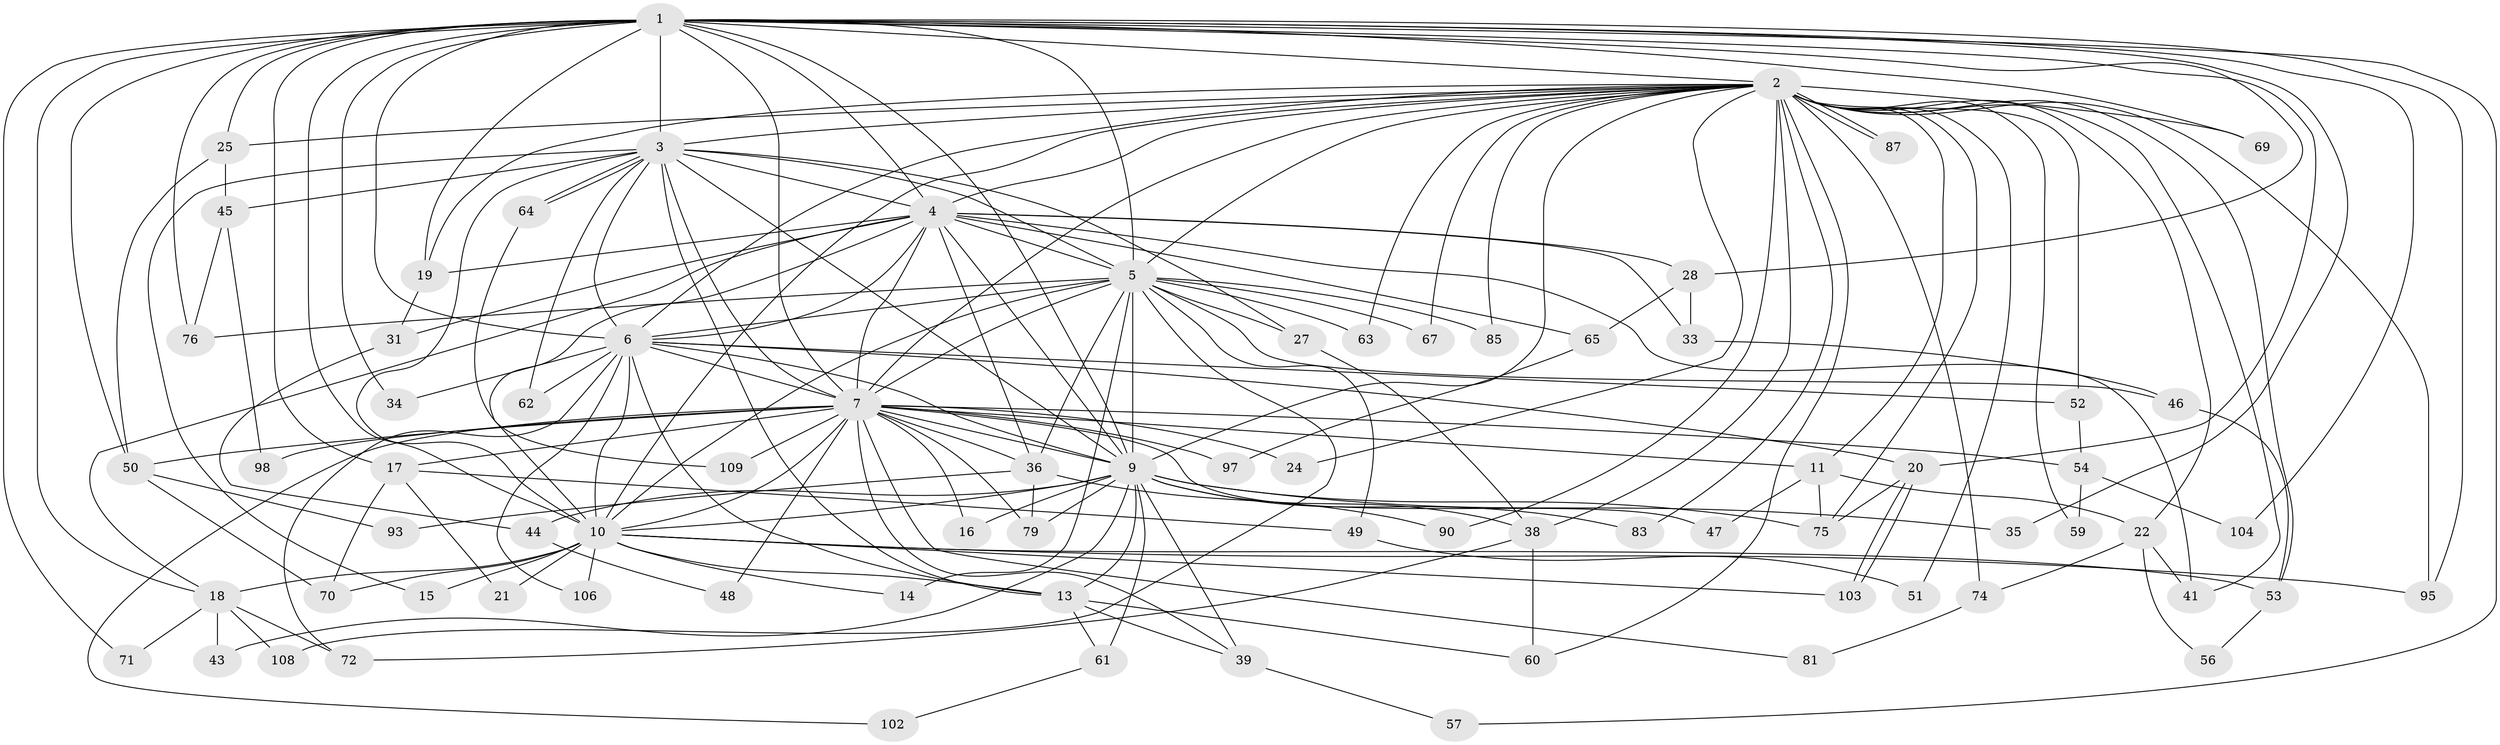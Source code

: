 // original degree distribution, {22: 0.00909090909090909, 36: 0.00909090909090909, 16: 0.01818181818181818, 18: 0.00909090909090909, 20: 0.01818181818181818, 25: 0.00909090909090909, 15: 0.00909090909090909, 19: 0.00909090909090909, 6: 0.00909090909090909, 2: 0.509090909090909, 4: 0.10909090909090909, 7: 0.01818181818181818, 5: 0.07272727272727272, 3: 0.19090909090909092}
// Generated by graph-tools (version 1.1) at 2025/11/02/27/25 16:11:01]
// undirected, 77 vertices, 191 edges
graph export_dot {
graph [start="1"]
  node [color=gray90,style=filled];
  1 [super="+8"];
  2 [super="+73"];
  3 [super="+32"];
  4 [super="+23"];
  5 [super="+12"];
  6 [super="+42"];
  7 [super="+29"];
  9 [super="+77"];
  10 [super="+55"];
  11 [super="+58"];
  13 [super="+26"];
  14;
  15;
  16;
  17 [super="+30"];
  18;
  19 [super="+99"];
  20;
  21;
  22 [super="+40"];
  24;
  25 [super="+100"];
  27 [super="+68"];
  28;
  31;
  33;
  34;
  35;
  36 [super="+37"];
  38;
  39 [super="+86"];
  41 [super="+89"];
  43;
  44;
  45 [super="+91"];
  46 [super="+66"];
  47;
  48;
  49 [super="+92"];
  50 [super="+88"];
  51;
  52 [super="+84"];
  53;
  54;
  56;
  57;
  59;
  60 [super="+94"];
  61 [super="+82"];
  62;
  63;
  64;
  65;
  67;
  69;
  70 [super="+105"];
  71;
  72 [super="+78"];
  74;
  75 [super="+107"];
  76 [super="+96"];
  79 [super="+80"];
  81;
  83;
  85;
  87;
  90;
  93;
  95 [super="+101"];
  97;
  98;
  102;
  103 [super="+110"];
  104;
  106;
  108;
  109;
  1 -- 2 [weight=2];
  1 -- 3 [weight=3];
  1 -- 4 [weight=2];
  1 -- 5 [weight=2];
  1 -- 6 [weight=2];
  1 -- 7 [weight=2];
  1 -- 9 [weight=2];
  1 -- 10 [weight=2];
  1 -- 17 [weight=2];
  1 -- 20;
  1 -- 34;
  1 -- 35;
  1 -- 57;
  1 -- 71;
  1 -- 76 [weight=2];
  1 -- 95;
  1 -- 104;
  1 -- 69;
  1 -- 18;
  1 -- 25 [weight=2];
  1 -- 28;
  1 -- 50;
  1 -- 19;
  2 -- 3;
  2 -- 4;
  2 -- 5;
  2 -- 6;
  2 -- 7;
  2 -- 9;
  2 -- 10;
  2 -- 11 [weight=2];
  2 -- 19;
  2 -- 22 [weight=2];
  2 -- 24;
  2 -- 25;
  2 -- 38;
  2 -- 51;
  2 -- 52 [weight=2];
  2 -- 53;
  2 -- 59;
  2 -- 60;
  2 -- 63;
  2 -- 67;
  2 -- 69;
  2 -- 74;
  2 -- 83;
  2 -- 85;
  2 -- 87;
  2 -- 87;
  2 -- 90;
  2 -- 41;
  2 -- 75;
  2 -- 95;
  3 -- 4;
  3 -- 5;
  3 -- 6;
  3 -- 7;
  3 -- 9;
  3 -- 10;
  3 -- 13;
  3 -- 15;
  3 -- 27;
  3 -- 62;
  3 -- 64;
  3 -- 64;
  3 -- 45;
  4 -- 5;
  4 -- 6;
  4 -- 7 [weight=2];
  4 -- 9;
  4 -- 10;
  4 -- 18;
  4 -- 19;
  4 -- 28;
  4 -- 31;
  4 -- 33;
  4 -- 41;
  4 -- 65;
  4 -- 36;
  5 -- 6;
  5 -- 7 [weight=2];
  5 -- 9;
  5 -- 10;
  5 -- 14;
  5 -- 27;
  5 -- 36;
  5 -- 46;
  5 -- 49;
  5 -- 63;
  5 -- 67;
  5 -- 76;
  5 -- 85;
  5 -- 108;
  6 -- 7;
  6 -- 9;
  6 -- 10;
  6 -- 20;
  6 -- 34;
  6 -- 52;
  6 -- 62;
  6 -- 106;
  6 -- 13;
  6 -- 72;
  7 -- 9;
  7 -- 10 [weight=2];
  7 -- 11;
  7 -- 16;
  7 -- 17;
  7 -- 24;
  7 -- 39;
  7 -- 47;
  7 -- 48;
  7 -- 50;
  7 -- 54;
  7 -- 81;
  7 -- 97;
  7 -- 98;
  7 -- 109;
  7 -- 36;
  7 -- 102;
  7 -- 79;
  9 -- 10;
  9 -- 13;
  9 -- 16;
  9 -- 35;
  9 -- 38;
  9 -- 43;
  9 -- 44;
  9 -- 61 [weight=2];
  9 -- 79;
  9 -- 83;
  9 -- 75;
  9 -- 39;
  10 -- 14;
  10 -- 15;
  10 -- 21;
  10 -- 53;
  10 -- 70;
  10 -- 95;
  10 -- 106;
  10 -- 103;
  10 -- 18;
  10 -- 13;
  11 -- 22;
  11 -- 47;
  11 -- 75;
  13 -- 61;
  13 -- 39;
  13 -- 60;
  17 -- 21;
  17 -- 49 [weight=2];
  17 -- 70;
  18 -- 43;
  18 -- 71;
  18 -- 72;
  18 -- 108;
  19 -- 31;
  20 -- 75;
  20 -- 103;
  20 -- 103;
  22 -- 56;
  22 -- 74;
  22 -- 41;
  25 -- 45;
  25 -- 50;
  27 -- 38;
  28 -- 33;
  28 -- 65;
  31 -- 44;
  33 -- 46;
  36 -- 79;
  36 -- 93;
  36 -- 90;
  38 -- 60;
  38 -- 72;
  39 -- 57;
  44 -- 48;
  45 -- 98;
  45 -- 76;
  46 -- 53;
  49 -- 51;
  50 -- 93;
  50 -- 70;
  52 -- 54;
  53 -- 56;
  54 -- 59;
  54 -- 104;
  61 -- 102;
  64 -- 109;
  65 -- 97;
  74 -- 81;
}
